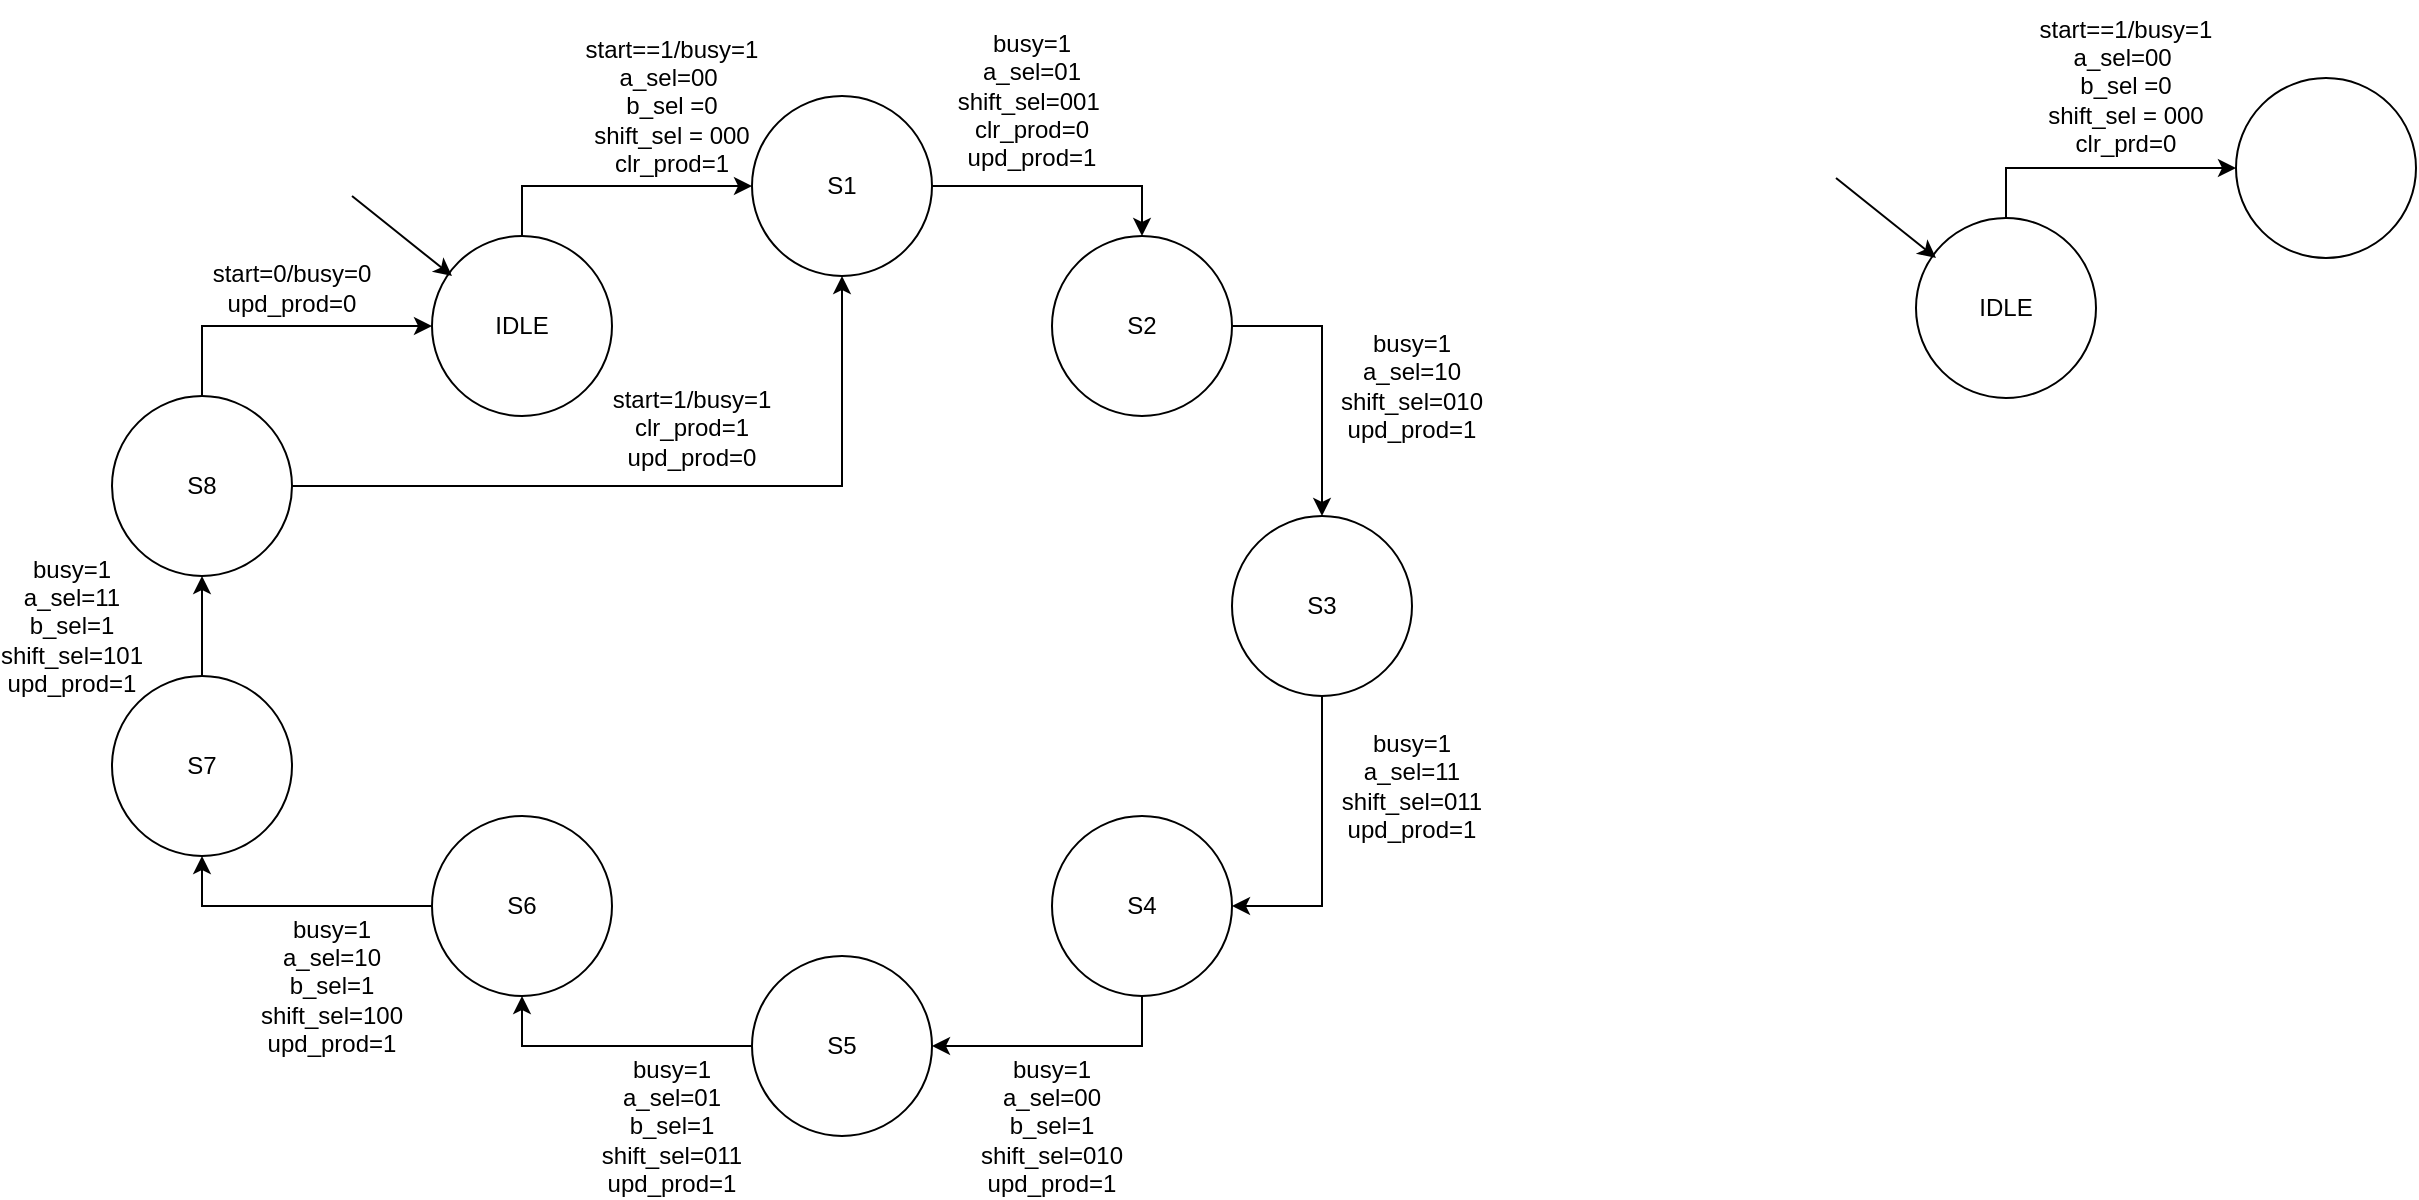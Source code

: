 <mxfile version="27.1.1">
  <diagram name="Page-1" id="r68JQ9L_03iL0zrFrUO0">
    <mxGraphModel dx="1892" dy="1670" grid="1" gridSize="10" guides="1" tooltips="1" connect="1" arrows="1" fold="1" page="1" pageScale="1" pageWidth="850" pageHeight="1100" math="0" shadow="0">
      <root>
        <mxCell id="0" />
        <mxCell id="1" parent="0" />
        <mxCell id="FqXqkvRIth8s528Mxr9c-41" style="edgeStyle=orthogonalEdgeStyle;rounded=0;orthogonalLoop=1;jettySize=auto;html=1;exitX=0.5;exitY=0;exitDx=0;exitDy=0;entryX=0;entryY=0.5;entryDx=0;entryDy=0;" parent="1" source="FqXqkvRIth8s528Mxr9c-1" target="FqXqkvRIth8s528Mxr9c-2" edge="1">
          <mxGeometry relative="1" as="geometry" />
        </mxCell>
        <mxCell id="FqXqkvRIth8s528Mxr9c-1" value="IDLE" style="ellipse;whiteSpace=wrap;html=1;" parent="1" vertex="1">
          <mxGeometry x="190" y="100" width="90" height="90" as="geometry" />
        </mxCell>
        <mxCell id="FqXqkvRIth8s528Mxr9c-23" style="edgeStyle=orthogonalEdgeStyle;rounded=0;orthogonalLoop=1;jettySize=auto;html=1;exitX=1;exitY=0.5;exitDx=0;exitDy=0;entryX=0.5;entryY=0;entryDx=0;entryDy=0;" parent="1" source="FqXqkvRIth8s528Mxr9c-2" target="FqXqkvRIth8s528Mxr9c-3" edge="1">
          <mxGeometry relative="1" as="geometry" />
        </mxCell>
        <mxCell id="FqXqkvRIth8s528Mxr9c-2" value="S1" style="ellipse;whiteSpace=wrap;html=1;" parent="1" vertex="1">
          <mxGeometry x="350" y="30" width="90" height="90" as="geometry" />
        </mxCell>
        <mxCell id="FqXqkvRIth8s528Mxr9c-24" style="edgeStyle=orthogonalEdgeStyle;rounded=0;orthogonalLoop=1;jettySize=auto;html=1;exitX=1;exitY=0.5;exitDx=0;exitDy=0;entryX=0.5;entryY=0;entryDx=0;entryDy=0;" parent="1" source="FqXqkvRIth8s528Mxr9c-3" target="FqXqkvRIth8s528Mxr9c-10" edge="1">
          <mxGeometry relative="1" as="geometry" />
        </mxCell>
        <mxCell id="FqXqkvRIth8s528Mxr9c-3" value="S2" style="ellipse;whiteSpace=wrap;html=1;" parent="1" vertex="1">
          <mxGeometry x="500" y="100" width="90" height="90" as="geometry" />
        </mxCell>
        <mxCell id="FqXqkvRIth8s528Mxr9c-32" style="edgeStyle=orthogonalEdgeStyle;rounded=0;orthogonalLoop=1;jettySize=auto;html=1;exitX=0;exitY=0.5;exitDx=0;exitDy=0;entryX=0.5;entryY=1;entryDx=0;entryDy=0;" parent="1" source="FqXqkvRIth8s528Mxr9c-4" target="FqXqkvRIth8s528Mxr9c-9" edge="1">
          <mxGeometry relative="1" as="geometry" />
        </mxCell>
        <mxCell id="FqXqkvRIth8s528Mxr9c-4" value="S6" style="ellipse;whiteSpace=wrap;html=1;" parent="1" vertex="1">
          <mxGeometry x="190" y="390" width="90" height="90" as="geometry" />
        </mxCell>
        <mxCell id="FqXqkvRIth8s528Mxr9c-30" style="edgeStyle=orthogonalEdgeStyle;rounded=0;orthogonalLoop=1;jettySize=auto;html=1;exitX=0;exitY=0.5;exitDx=0;exitDy=0;entryX=0.5;entryY=1;entryDx=0;entryDy=0;" parent="1" source="FqXqkvRIth8s528Mxr9c-5" target="FqXqkvRIth8s528Mxr9c-4" edge="1">
          <mxGeometry relative="1" as="geometry" />
        </mxCell>
        <mxCell id="FqXqkvRIth8s528Mxr9c-5" value="S5" style="ellipse;whiteSpace=wrap;html=1;" parent="1" vertex="1">
          <mxGeometry x="350" y="460" width="90" height="90" as="geometry" />
        </mxCell>
        <mxCell id="FqXqkvRIth8s528Mxr9c-29" style="edgeStyle=orthogonalEdgeStyle;rounded=0;orthogonalLoop=1;jettySize=auto;html=1;exitX=0.5;exitY=1;exitDx=0;exitDy=0;entryX=1;entryY=0.5;entryDx=0;entryDy=0;" parent="1" source="FqXqkvRIth8s528Mxr9c-6" target="FqXqkvRIth8s528Mxr9c-5" edge="1">
          <mxGeometry relative="1" as="geometry" />
        </mxCell>
        <mxCell id="FqXqkvRIth8s528Mxr9c-6" value="S4" style="ellipse;whiteSpace=wrap;html=1;" parent="1" vertex="1">
          <mxGeometry x="500" y="390" width="90" height="90" as="geometry" />
        </mxCell>
        <mxCell id="FqXqkvRIth8s528Mxr9c-31" style="edgeStyle=orthogonalEdgeStyle;rounded=0;orthogonalLoop=1;jettySize=auto;html=1;exitX=0.5;exitY=0;exitDx=0;exitDy=0;entryX=0;entryY=0.5;entryDx=0;entryDy=0;" parent="1" source="FqXqkvRIth8s528Mxr9c-8" target="FqXqkvRIth8s528Mxr9c-1" edge="1">
          <mxGeometry relative="1" as="geometry" />
        </mxCell>
        <mxCell id="FqXqkvRIth8s528Mxr9c-38" style="edgeStyle=orthogonalEdgeStyle;rounded=0;orthogonalLoop=1;jettySize=auto;html=1;exitX=1;exitY=0.5;exitDx=0;exitDy=0;entryX=0.5;entryY=1;entryDx=0;entryDy=0;" parent="1" source="FqXqkvRIth8s528Mxr9c-8" target="FqXqkvRIth8s528Mxr9c-2" edge="1">
          <mxGeometry relative="1" as="geometry" />
        </mxCell>
        <mxCell id="FqXqkvRIth8s528Mxr9c-8" value="S8" style="ellipse;whiteSpace=wrap;html=1;" parent="1" vertex="1">
          <mxGeometry x="30" y="180" width="90" height="90" as="geometry" />
        </mxCell>
        <mxCell id="FqXqkvRIth8s528Mxr9c-33" style="edgeStyle=orthogonalEdgeStyle;rounded=0;orthogonalLoop=1;jettySize=auto;html=1;exitX=0.5;exitY=0;exitDx=0;exitDy=0;entryX=0.5;entryY=1;entryDx=0;entryDy=0;" parent="1" source="FqXqkvRIth8s528Mxr9c-9" target="FqXqkvRIth8s528Mxr9c-8" edge="1">
          <mxGeometry relative="1" as="geometry" />
        </mxCell>
        <mxCell id="FqXqkvRIth8s528Mxr9c-9" value="S7" style="ellipse;whiteSpace=wrap;html=1;" parent="1" vertex="1">
          <mxGeometry x="30" y="320" width="90" height="90" as="geometry" />
        </mxCell>
        <mxCell id="FqXqkvRIth8s528Mxr9c-25" style="edgeStyle=orthogonalEdgeStyle;rounded=0;orthogonalLoop=1;jettySize=auto;html=1;exitX=0.5;exitY=1;exitDx=0;exitDy=0;entryX=1;entryY=0.5;entryDx=0;entryDy=0;" parent="1" source="FqXqkvRIth8s528Mxr9c-10" target="FqXqkvRIth8s528Mxr9c-6" edge="1">
          <mxGeometry relative="1" as="geometry" />
        </mxCell>
        <mxCell id="FqXqkvRIth8s528Mxr9c-10" value="S3" style="ellipse;whiteSpace=wrap;html=1;" parent="1" vertex="1">
          <mxGeometry x="590" y="240" width="90" height="90" as="geometry" />
        </mxCell>
        <mxCell id="FqXqkvRIth8s528Mxr9c-11" value="" style="endArrow=classic;html=1;rounded=0;" parent="1" edge="1">
          <mxGeometry width="50" height="50" relative="1" as="geometry">
            <mxPoint x="150" y="80" as="sourcePoint" />
            <mxPoint x="200" y="120" as="targetPoint" />
          </mxGeometry>
        </mxCell>
        <mxCell id="FqXqkvRIth8s528Mxr9c-18" value="start=0/busy=0&lt;div&gt;upd_prod=0&lt;/div&gt;" style="text;html=1;align=center;verticalAlign=middle;whiteSpace=wrap;rounded=0;" parent="1" vertex="1">
          <mxGeometry x="90" y="111" width="60" height="30" as="geometry" />
        </mxCell>
        <mxCell id="FqXqkvRIth8s528Mxr9c-21" value="start==1/busy=1&lt;div&gt;a_sel=00&amp;nbsp;&lt;/div&gt;&lt;div&gt;&lt;span style=&quot;background-color: transparent; color: light-dark(rgb(0, 0, 0), rgb(255, 255, 255));&quot;&gt;b_sel =0&lt;/span&gt;&lt;/div&gt;&lt;div&gt;shift_sel = 000&lt;/div&gt;&lt;div&gt;clr_prod=1&lt;/div&gt;" style="text;html=1;align=center;verticalAlign=middle;whiteSpace=wrap;rounded=0;" parent="1" vertex="1">
          <mxGeometry x="255" y="20" width="110" height="30" as="geometry" />
        </mxCell>
        <mxCell id="FqXqkvRIth8s528Mxr9c-26" value="&lt;div&gt;&lt;br&gt;&lt;/div&gt;&lt;div&gt;busy=1&lt;/div&gt;&lt;div&gt;a_sel=01&lt;/div&gt;&lt;div&gt;shift_sel=001&amp;nbsp;&lt;/div&gt;&lt;div&gt;clr_prod=0&lt;/div&gt;&lt;div&gt;upd_prod=1&lt;/div&gt;" style="text;html=1;align=center;verticalAlign=middle;whiteSpace=wrap;rounded=0;" parent="1" vertex="1">
          <mxGeometry x="460" y="10" width="60" height="30" as="geometry" />
        </mxCell>
        <mxCell id="FqXqkvRIth8s528Mxr9c-27" value="&lt;div&gt;busy=1&lt;/div&gt;&lt;div&gt;a_sel=10&lt;/div&gt;&lt;div&gt;shift_sel=010&lt;/div&gt;&lt;div&gt;upd_prod=1&lt;/div&gt;" style="text;html=1;align=center;verticalAlign=middle;whiteSpace=wrap;rounded=0;" parent="1" vertex="1">
          <mxGeometry x="650" y="160" width="60" height="30" as="geometry" />
        </mxCell>
        <mxCell id="FqXqkvRIth8s528Mxr9c-28" value="&lt;div&gt;busy=1&lt;/div&gt;&lt;div&gt;a_sel=11&lt;/div&gt;&lt;div&gt;shift_sel=011&lt;/div&gt;&lt;div&gt;upd_prod=1&lt;/div&gt;" style="text;html=1;align=center;verticalAlign=middle;whiteSpace=wrap;rounded=0;" parent="1" vertex="1">
          <mxGeometry x="650" y="360" width="60" height="30" as="geometry" />
        </mxCell>
        <mxCell id="FqXqkvRIth8s528Mxr9c-34" value="&lt;div&gt;busy=1&lt;/div&gt;&lt;div&gt;a_sel=00&lt;/div&gt;&lt;div&gt;b_sel=1&lt;/div&gt;&lt;div&gt;shift_sel=010&lt;/div&gt;&lt;div&gt;upd_prod=1&lt;/div&gt;" style="text;html=1;align=center;verticalAlign=middle;whiteSpace=wrap;rounded=0;" parent="1" vertex="1">
          <mxGeometry x="470" y="530" width="60" height="30" as="geometry" />
        </mxCell>
        <mxCell id="FqXqkvRIth8s528Mxr9c-35" value="&lt;div&gt;busy=1&lt;/div&gt;&lt;div&gt;a_sel=01&lt;/div&gt;&lt;div&gt;b_sel=1&lt;/div&gt;&lt;div&gt;shift_sel=011&lt;/div&gt;&lt;div&gt;upd_prod=1&lt;/div&gt;" style="text;html=1;align=center;verticalAlign=middle;whiteSpace=wrap;rounded=0;" parent="1" vertex="1">
          <mxGeometry x="280" y="530" width="60" height="30" as="geometry" />
        </mxCell>
        <mxCell id="FqXqkvRIth8s528Mxr9c-36" value="&lt;div&gt;busy=1&lt;/div&gt;&lt;div&gt;a_sel=10&lt;/div&gt;&lt;div&gt;b_sel=1&lt;/div&gt;&lt;div&gt;shift_sel=100&lt;/div&gt;&lt;div&gt;upd_prod=1&lt;/div&gt;" style="text;html=1;align=center;verticalAlign=middle;whiteSpace=wrap;rounded=0;" parent="1" vertex="1">
          <mxGeometry x="110" y="460" width="60" height="30" as="geometry" />
        </mxCell>
        <mxCell id="FqXqkvRIth8s528Mxr9c-37" value="&lt;div&gt;busy=1&lt;/div&gt;&lt;div&gt;a_sel=11&lt;/div&gt;&lt;div&gt;b_sel=1&lt;/div&gt;&lt;div&gt;shift_sel=101&lt;/div&gt;&lt;div&gt;upd_prod=1&lt;/div&gt;" style="text;html=1;align=center;verticalAlign=middle;whiteSpace=wrap;rounded=0;" parent="1" vertex="1">
          <mxGeometry x="-20" y="280" width="60" height="30" as="geometry" />
        </mxCell>
        <mxCell id="FqXqkvRIth8s528Mxr9c-39" value="&lt;div&gt;&lt;span style=&quot;background-color: transparent; color: light-dark(rgb(0, 0, 0), rgb(255, 255, 255));&quot;&gt;start=1/busy=1&lt;/span&gt;&lt;/div&gt;&lt;div&gt;clr_prod=1&lt;/div&gt;&lt;div&gt;upd_prod=0&lt;/div&gt;" style="text;html=1;align=center;verticalAlign=middle;whiteSpace=wrap;rounded=0;" parent="1" vertex="1">
          <mxGeometry x="290" y="181" width="60" height="30" as="geometry" />
        </mxCell>
        <mxCell id="FmC3zZxSdwMNZ5nhyKmg-1" style="edgeStyle=orthogonalEdgeStyle;rounded=0;orthogonalLoop=1;jettySize=auto;html=1;exitX=0.5;exitY=0;exitDx=0;exitDy=0;entryX=0;entryY=0.5;entryDx=0;entryDy=0;" edge="1" parent="1" source="FmC3zZxSdwMNZ5nhyKmg-2" target="FmC3zZxSdwMNZ5nhyKmg-3">
          <mxGeometry relative="1" as="geometry" />
        </mxCell>
        <mxCell id="FmC3zZxSdwMNZ5nhyKmg-2" value="IDLE" style="ellipse;whiteSpace=wrap;html=1;" vertex="1" parent="1">
          <mxGeometry x="932" y="91" width="90" height="90" as="geometry" />
        </mxCell>
        <mxCell id="FmC3zZxSdwMNZ5nhyKmg-3" value="" style="ellipse;whiteSpace=wrap;html=1;" vertex="1" parent="1">
          <mxGeometry x="1092" y="21" width="90" height="90" as="geometry" />
        </mxCell>
        <mxCell id="FmC3zZxSdwMNZ5nhyKmg-4" value="" style="endArrow=classic;html=1;rounded=0;" edge="1" parent="1">
          <mxGeometry width="50" height="50" relative="1" as="geometry">
            <mxPoint x="892" y="71" as="sourcePoint" />
            <mxPoint x="942" y="111" as="targetPoint" />
          </mxGeometry>
        </mxCell>
        <mxCell id="FmC3zZxSdwMNZ5nhyKmg-5" value="start==1/busy=1&lt;div&gt;a_sel=00&amp;nbsp;&lt;/div&gt;&lt;div&gt;&lt;span style=&quot;background-color: transparent; color: light-dark(rgb(0, 0, 0), rgb(255, 255, 255));&quot;&gt;b_sel =0&lt;/span&gt;&lt;/div&gt;&lt;div&gt;shift_sel = 000&lt;/div&gt;&lt;div&gt;clr_prd=0&lt;/div&gt;" style="text;html=1;align=center;verticalAlign=middle;whiteSpace=wrap;rounded=0;" vertex="1" parent="1">
          <mxGeometry x="982" y="10" width="110" height="30" as="geometry" />
        </mxCell>
      </root>
    </mxGraphModel>
  </diagram>
</mxfile>
